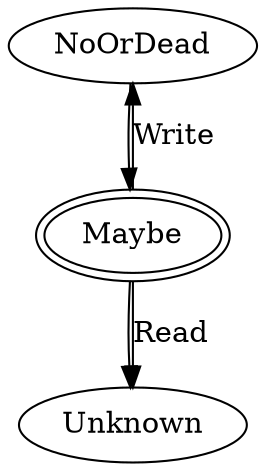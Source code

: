 #
# This file is distributed under the MIT License. See LICENSE.md for details.
#

digraph DeadRegisterArgumentsOfFunction {
  NoOrDead;
  Maybe [peripheries=2];
  Unknown;

  # Lattice
  NoOrDead->Maybe;
  Maybe->Unknown;

  # Transfer functions
  Maybe->NoOrDead [label="Write"];
  Maybe->Unknown [label="Read"];
}
